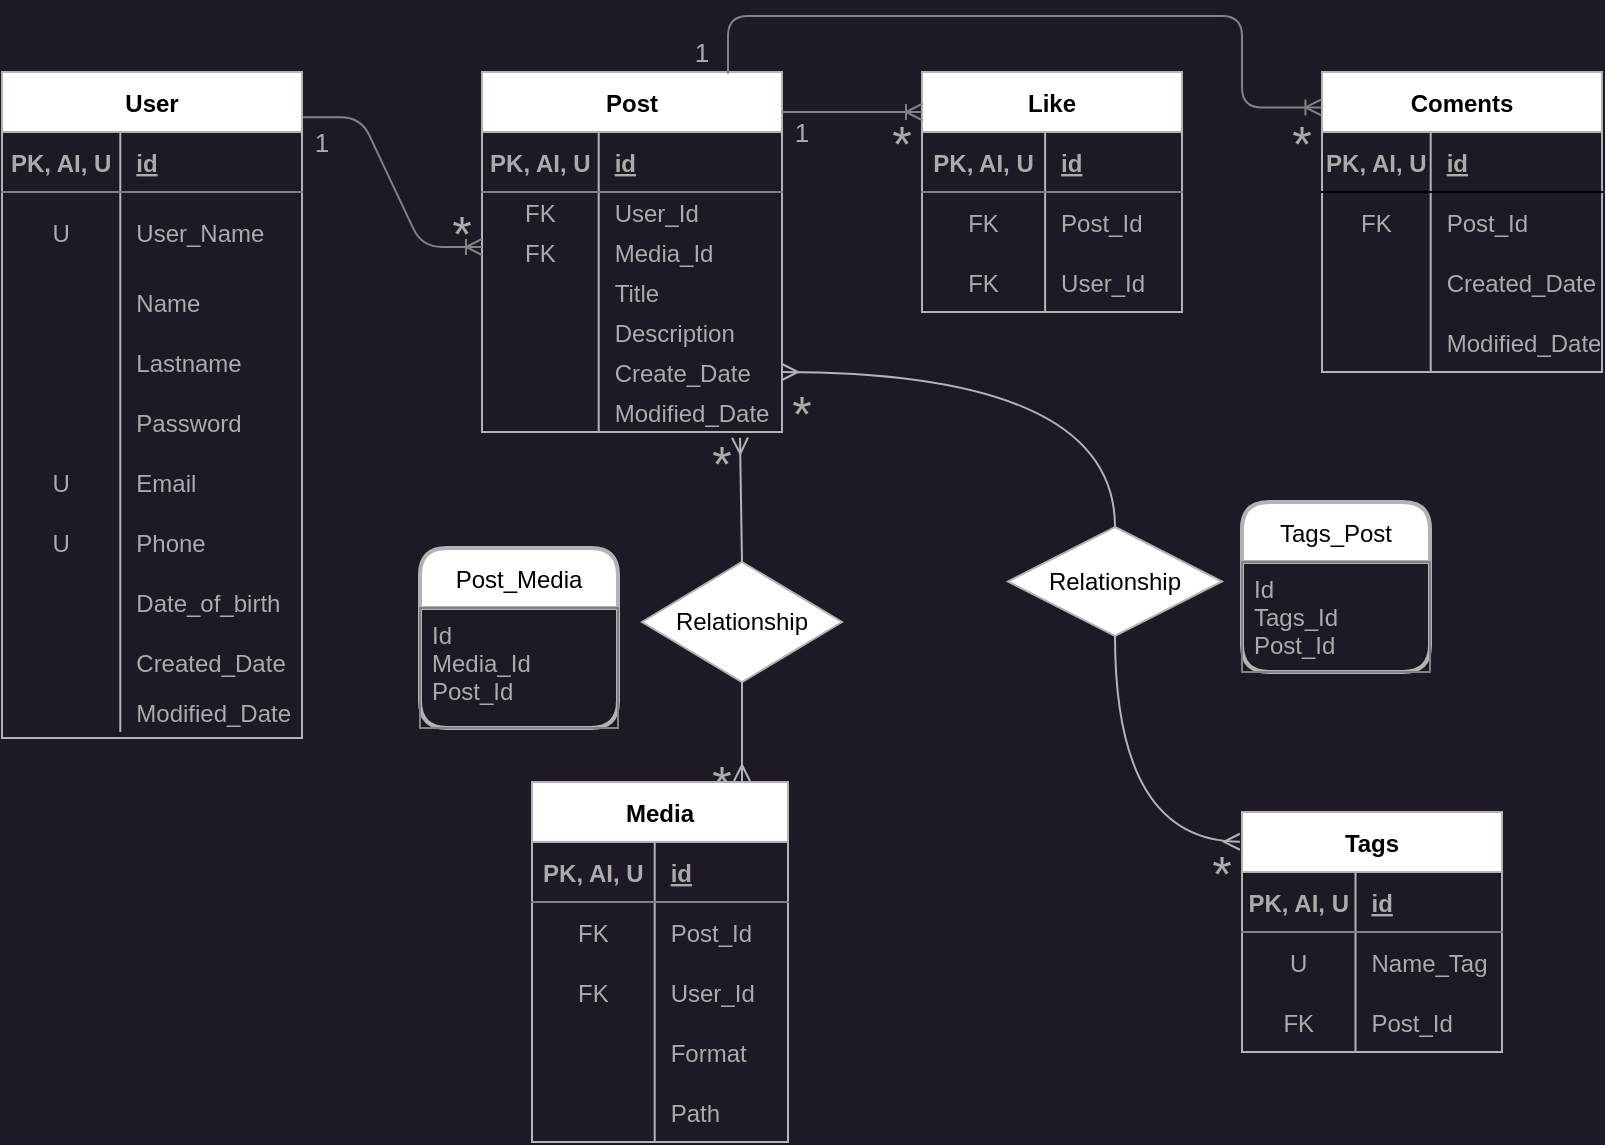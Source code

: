 <mxfile>
    <diagram id="-ANipx4XFc9IfE_KnRMD" name="Page-1">
        <mxGraphModel dx="1208" dy="563" grid="0" gridSize="10" guides="1" tooltips="1" connect="1" arrows="1" fold="1" page="1" pageScale="1" pageWidth="850" pageHeight="1100" background="#1E1924" math="0" shadow="0">
            <root>
                <mxCell id="0"/>
                <mxCell id="1" parent="0"/>
                <mxCell id="149" value="Post" style="shape=table;startSize=30;container=1;collapsible=1;childLayout=tableLayout;fixedRows=1;rowLines=0;fontStyle=1;align=center;resizeLast=1;fontFamily=Helvetica;labelBackgroundColor=default;strokeColor=#B3B3B3;" parent="1" vertex="1">
                    <mxGeometry x="280" y="100" width="150" height="180" as="geometry"/>
                </mxCell>
                <mxCell id="150" value="" style="shape=tableRow;horizontal=0;startSize=0;swimlaneHead=0;swimlaneBody=0;fillColor=none;collapsible=0;dropTarget=0;points=[[0,0.5],[1,0.5]];portConstraint=eastwest;top=0;left=0;right=0;bottom=1;strokeColor=#828282;fontFamily=Helvetica;fontColor=#ABABAB;" parent="149" vertex="1">
                    <mxGeometry y="30" width="150" height="30" as="geometry"/>
                </mxCell>
                <mxCell id="151" value="PK, AI, U" style="shape=partialRectangle;connectable=0;fillColor=none;top=0;left=0;bottom=0;right=0;fontStyle=1;overflow=hidden;strokeColor=#828282;fontFamily=Helvetica;fontColor=#ABABAB;" parent="150" vertex="1">
                    <mxGeometry width="58.35" height="30" as="geometry">
                        <mxRectangle width="58.35" height="30" as="alternateBounds"/>
                    </mxGeometry>
                </mxCell>
                <mxCell id="152" value="id" style="shape=partialRectangle;connectable=0;fillColor=none;top=0;left=0;bottom=0;right=0;align=left;spacingLeft=6;fontStyle=5;overflow=hidden;strokeColor=#828282;fontFamily=Helvetica;fontColor=#ABABAB;" parent="150" vertex="1">
                    <mxGeometry x="58.35" width="91.65" height="30" as="geometry">
                        <mxRectangle width="91.65" height="30" as="alternateBounds"/>
                    </mxGeometry>
                </mxCell>
                <mxCell id="313" value="" style="shape=tableRow;horizontal=0;startSize=0;swimlaneHead=0;swimlaneBody=0;fillColor=none;collapsible=0;dropTarget=0;points=[[0,0.5],[1,0.5]];portConstraint=eastwest;top=0;left=0;right=0;bottom=0;strokeColor=#828282;fontFamily=Helvetica;fontColor=#ABABAB;" parent="149" vertex="1">
                    <mxGeometry y="60" width="150" height="20" as="geometry"/>
                </mxCell>
                <mxCell id="314" value="FK" style="shape=partialRectangle;connectable=0;fillColor=none;top=0;left=0;bottom=0;right=0;editable=1;overflow=hidden;strokeColor=#828282;fontFamily=Helvetica;fontColor=#ABABAB;" parent="313" vertex="1">
                    <mxGeometry width="58.35" height="20" as="geometry">
                        <mxRectangle width="58.35" height="20" as="alternateBounds"/>
                    </mxGeometry>
                </mxCell>
                <mxCell id="315" value="User_Id" style="shape=partialRectangle;connectable=0;fillColor=none;top=0;left=0;bottom=0;right=0;align=left;spacingLeft=6;overflow=hidden;strokeColor=#828282;fontFamily=Helvetica;fontColor=#ABABAB;" parent="313" vertex="1">
                    <mxGeometry x="58.35" width="91.65" height="20" as="geometry">
                        <mxRectangle width="91.65" height="20" as="alternateBounds"/>
                    </mxGeometry>
                </mxCell>
                <mxCell id="385" value="" style="shape=tableRow;horizontal=0;startSize=0;swimlaneHead=0;swimlaneBody=0;fillColor=none;collapsible=0;dropTarget=0;points=[[0,0.5],[1,0.5]];portConstraint=eastwest;top=0;left=0;right=0;bottom=0;strokeColor=#828282;fontFamily=Helvetica;fontColor=#ABABAB;" parent="149" vertex="1">
                    <mxGeometry y="80" width="150" height="20" as="geometry"/>
                </mxCell>
                <mxCell id="386" value="FK" style="shape=partialRectangle;connectable=0;fillColor=none;top=0;left=0;bottom=0;right=0;editable=1;overflow=hidden;strokeColor=#828282;fontFamily=Helvetica;fontColor=#ABABAB;" parent="385" vertex="1">
                    <mxGeometry width="58.35" height="20" as="geometry">
                        <mxRectangle width="58.35" height="20" as="alternateBounds"/>
                    </mxGeometry>
                </mxCell>
                <mxCell id="387" value="Media_Id" style="shape=partialRectangle;connectable=0;fillColor=none;top=0;left=0;bottom=0;right=0;align=left;spacingLeft=6;overflow=hidden;strokeColor=#828282;fontFamily=Helvetica;fontColor=#ABABAB;" parent="385" vertex="1">
                    <mxGeometry x="58.35" width="91.65" height="20" as="geometry">
                        <mxRectangle width="91.65" height="20" as="alternateBounds"/>
                    </mxGeometry>
                </mxCell>
                <mxCell id="316" value="" style="shape=tableRow;horizontal=0;startSize=0;swimlaneHead=0;swimlaneBody=0;fillColor=none;collapsible=0;dropTarget=0;points=[[0,0.5],[1,0.5]];portConstraint=eastwest;top=0;left=0;right=0;bottom=0;strokeColor=#828282;fontFamily=Helvetica;fontColor=#ABABAB;" parent="149" vertex="1">
                    <mxGeometry y="100" width="150" height="20" as="geometry"/>
                </mxCell>
                <mxCell id="317" value="" style="shape=partialRectangle;connectable=0;fillColor=none;top=0;left=0;bottom=0;right=0;editable=1;overflow=hidden;strokeColor=#828282;fontFamily=Helvetica;fontColor=#ABABAB;" parent="316" vertex="1">
                    <mxGeometry width="58.35" height="20" as="geometry">
                        <mxRectangle width="58.35" height="20" as="alternateBounds"/>
                    </mxGeometry>
                </mxCell>
                <mxCell id="318" value="Title" style="shape=partialRectangle;connectable=0;fillColor=none;top=0;left=0;bottom=0;right=0;align=left;spacingLeft=6;overflow=hidden;strokeColor=#828282;fontFamily=Helvetica;fontColor=#ABABAB;" parent="316" vertex="1">
                    <mxGeometry x="58.35" width="91.65" height="20" as="geometry">
                        <mxRectangle width="91.65" height="20" as="alternateBounds"/>
                    </mxGeometry>
                </mxCell>
                <mxCell id="319" value="" style="shape=tableRow;horizontal=0;startSize=0;swimlaneHead=0;swimlaneBody=0;fillColor=none;collapsible=0;dropTarget=0;points=[[0,0.5],[1,0.5]];portConstraint=eastwest;top=0;left=0;right=0;bottom=0;strokeColor=#828282;fontFamily=Helvetica;fontColor=#ABABAB;" parent="149" vertex="1">
                    <mxGeometry y="120" width="150" height="20" as="geometry"/>
                </mxCell>
                <mxCell id="320" value="" style="shape=partialRectangle;connectable=0;fillColor=none;top=0;left=0;bottom=0;right=0;editable=1;overflow=hidden;strokeColor=#828282;fontFamily=Helvetica;fontColor=#ABABAB;" parent="319" vertex="1">
                    <mxGeometry width="58.35" height="20" as="geometry">
                        <mxRectangle width="58.35" height="20" as="alternateBounds"/>
                    </mxGeometry>
                </mxCell>
                <mxCell id="321" value="Description" style="shape=partialRectangle;connectable=0;fillColor=none;top=0;left=0;bottom=0;right=0;align=left;spacingLeft=6;overflow=hidden;strokeColor=#828282;fontFamily=Helvetica;fontColor=#ABABAB;" parent="319" vertex="1">
                    <mxGeometry x="58.35" width="91.65" height="20" as="geometry">
                        <mxRectangle width="91.65" height="20" as="alternateBounds"/>
                    </mxGeometry>
                </mxCell>
                <mxCell id="322" value="" style="shape=tableRow;horizontal=0;startSize=0;swimlaneHead=0;swimlaneBody=0;fillColor=none;collapsible=0;dropTarget=0;points=[[0,0.5],[1,0.5]];portConstraint=eastwest;top=0;left=0;right=0;bottom=0;strokeColor=#828282;fontFamily=Helvetica;fontColor=#ABABAB;" parent="149" vertex="1">
                    <mxGeometry y="140" width="150" height="20" as="geometry"/>
                </mxCell>
                <mxCell id="323" value="" style="shape=partialRectangle;connectable=0;fillColor=none;top=0;left=0;bottom=0;right=0;editable=1;overflow=hidden;strokeColor=#828282;fontFamily=Helvetica;fontColor=#ABABAB;" parent="322" vertex="1">
                    <mxGeometry width="58.35" height="20" as="geometry">
                        <mxRectangle width="58.35" height="20" as="alternateBounds"/>
                    </mxGeometry>
                </mxCell>
                <mxCell id="324" value="Create_Date" style="shape=partialRectangle;connectable=0;fillColor=none;top=0;left=0;bottom=0;right=0;align=left;spacingLeft=6;overflow=hidden;strokeColor=#828282;fontFamily=Helvetica;fontColor=#ABABAB;" parent="322" vertex="1">
                    <mxGeometry x="58.35" width="91.65" height="20" as="geometry">
                        <mxRectangle width="91.65" height="20" as="alternateBounds"/>
                    </mxGeometry>
                </mxCell>
                <mxCell id="153" value="" style="shape=tableRow;horizontal=0;startSize=0;swimlaneHead=0;swimlaneBody=0;fillColor=none;collapsible=0;dropTarget=0;points=[[0,0.5],[1,0.5]];portConstraint=eastwest;top=0;left=0;right=0;bottom=0;strokeColor=#828282;fontFamily=Helvetica;fontColor=#ABABAB;" parent="149" vertex="1">
                    <mxGeometry y="160" width="150" height="20" as="geometry"/>
                </mxCell>
                <mxCell id="154" value="" style="shape=partialRectangle;connectable=0;fillColor=none;top=0;left=0;bottom=0;right=0;editable=1;overflow=hidden;strokeColor=#828282;fontFamily=Helvetica;fontColor=#ABABAB;" parent="153" vertex="1">
                    <mxGeometry width="58.35" height="20" as="geometry">
                        <mxRectangle width="58.35" height="20" as="alternateBounds"/>
                    </mxGeometry>
                </mxCell>
                <mxCell id="155" value="Modified_Date" style="shape=partialRectangle;connectable=0;fillColor=none;top=0;left=0;bottom=0;right=0;align=left;spacingLeft=6;overflow=hidden;strokeColor=#828282;fontFamily=Helvetica;fontColor=#ABABAB;" parent="153" vertex="1">
                    <mxGeometry x="58.35" width="91.65" height="20" as="geometry">
                        <mxRectangle width="91.65" height="20" as="alternateBounds"/>
                    </mxGeometry>
                </mxCell>
                <mxCell id="156" value="" style="edgeStyle=entityRelationEdgeStyle;fontSize=12;html=1;endArrow=ERoneToMany;entryX=1;entryY=0.75;entryDx=0;entryDy=0;startArrow=none;exitX=0.996;exitY=0.068;exitDx=0;exitDy=0;exitPerimeter=0;strokeColor=#828282;fontFamily=Helvetica;fontColor=#ABABAB;" parent="1" source="259" target="258" edge="1">
                    <mxGeometry width="100" height="100" relative="1" as="geometry">
                        <mxPoint x="240" y="70" as="sourcePoint"/>
                        <mxPoint x="277.15" y="142.41" as="targetPoint"/>
                    </mxGeometry>
                </mxCell>
                <mxCell id="196" value="&lt;font style=&quot;font-size: 25px;&quot;&gt;*&lt;/font&gt;" style="text;strokeColor=none;align=center;fillColor=none;html=1;verticalAlign=middle;whiteSpace=wrap;rounded=0;fontFamily=Helvetica;fontColor=#ABABAB;" parent="1" vertex="1">
                    <mxGeometry x="390" y="437" width="20" height="35" as="geometry"/>
                </mxCell>
                <mxCell id="197" value="&lt;font style=&quot;font-size: 25px;&quot;&gt;*&lt;/font&gt;" style="text;strokeColor=none;align=center;fillColor=none;html=1;verticalAlign=middle;whiteSpace=wrap;rounded=0;fontFamily=Helvetica;fontColor=#ABABAB;" parent="1" vertex="1">
                    <mxGeometry x="480" y="125" width="20" height="20" as="geometry"/>
                </mxCell>
                <mxCell id="198" value="&lt;font style=&quot;font-size: 13px;&quot;&gt;1&lt;/font&gt;" style="text;strokeColor=none;align=center;fillColor=none;html=1;verticalAlign=middle;whiteSpace=wrap;rounded=0;fontFamily=Helvetica;fontColor=#ABABAB;" parent="1" vertex="1">
                    <mxGeometry x="190" y="120" width="20" height="30" as="geometry"/>
                </mxCell>
                <mxCell id="206" value="Media" style="shape=table;startSize=30;container=1;collapsible=1;childLayout=tableLayout;fixedRows=1;rowLines=0;fontStyle=1;align=center;resizeLast=1;fontFamily=Helvetica;labelBackgroundColor=default;strokeColor=#B3B3B3;" parent="1" vertex="1">
                    <mxGeometry x="305" y="455" width="128" height="180" as="geometry"/>
                </mxCell>
                <mxCell id="207" value="" style="shape=tableRow;horizontal=0;startSize=0;swimlaneHead=0;swimlaneBody=0;fillColor=none;collapsible=0;dropTarget=0;points=[[0,0.5],[1,0.5]];portConstraint=eastwest;top=0;left=0;right=0;bottom=1;strokeColor=#828282;fontFamily=Helvetica;fontColor=#ABABAB;" parent="206" vertex="1">
                    <mxGeometry y="30" width="128" height="30" as="geometry"/>
                </mxCell>
                <mxCell id="208" value="PK, AI, U" style="shape=partialRectangle;connectable=0;fillColor=none;top=0;left=0;bottom=0;right=0;fontStyle=1;overflow=hidden;strokeColor=#828282;fontFamily=Helvetica;fontColor=#ABABAB;" parent="207" vertex="1">
                    <mxGeometry width="61.35" height="30" as="geometry">
                        <mxRectangle width="61.35" height="30" as="alternateBounds"/>
                    </mxGeometry>
                </mxCell>
                <mxCell id="209" value="id" style="shape=partialRectangle;connectable=0;fillColor=none;top=0;left=0;bottom=0;right=0;align=left;spacingLeft=6;fontStyle=5;overflow=hidden;strokeColor=#828282;fontFamily=Helvetica;fontColor=#ABABAB;" parent="207" vertex="1">
                    <mxGeometry x="61.35" width="66.65" height="30" as="geometry">
                        <mxRectangle width="66.65" height="30" as="alternateBounds"/>
                    </mxGeometry>
                </mxCell>
                <mxCell id="210" value="" style="shape=tableRow;horizontal=0;startSize=0;swimlaneHead=0;swimlaneBody=0;fillColor=none;collapsible=0;dropTarget=0;points=[[0,0.5],[1,0.5]];portConstraint=eastwest;top=0;left=0;right=0;bottom=0;strokeColor=#828282;fontFamily=Helvetica;fontColor=#ABABAB;" parent="206" vertex="1">
                    <mxGeometry y="60" width="128" height="30" as="geometry"/>
                </mxCell>
                <mxCell id="211" value="FK" style="shape=partialRectangle;connectable=0;fillColor=none;top=0;left=0;bottom=0;right=0;editable=1;overflow=hidden;strokeColor=#828282;fontFamily=Helvetica;fontColor=#ABABAB;" parent="210" vertex="1">
                    <mxGeometry width="61.35" height="30" as="geometry">
                        <mxRectangle width="61.35" height="30" as="alternateBounds"/>
                    </mxGeometry>
                </mxCell>
                <mxCell id="212" value="Post_Id" style="shape=partialRectangle;connectable=0;fillColor=none;top=0;left=0;bottom=0;right=0;align=left;spacingLeft=6;overflow=hidden;strokeColor=#828282;fontFamily=Helvetica;fontColor=#ABABAB;" parent="210" vertex="1">
                    <mxGeometry x="61.35" width="66.65" height="30" as="geometry">
                        <mxRectangle width="66.65" height="30" as="alternateBounds"/>
                    </mxGeometry>
                </mxCell>
                <mxCell id="213" value="" style="shape=tableRow;horizontal=0;startSize=0;swimlaneHead=0;swimlaneBody=0;fillColor=none;collapsible=0;dropTarget=0;points=[[0,0.5],[1,0.5]];portConstraint=eastwest;top=0;left=0;right=0;bottom=0;strokeColor=#828282;fontFamily=Helvetica;fontColor=#ABABAB;" parent="206" vertex="1">
                    <mxGeometry y="90" width="128" height="30" as="geometry"/>
                </mxCell>
                <mxCell id="214" value="FK" style="shape=partialRectangle;connectable=0;fillColor=none;top=0;left=0;bottom=0;right=0;editable=1;overflow=hidden;strokeColor=#828282;fontFamily=Helvetica;fontColor=#ABABAB;" parent="213" vertex="1">
                    <mxGeometry width="61.35" height="30" as="geometry">
                        <mxRectangle width="61.35" height="30" as="alternateBounds"/>
                    </mxGeometry>
                </mxCell>
                <mxCell id="215" value="User_Id" style="shape=partialRectangle;connectable=0;fillColor=none;top=0;left=0;bottom=0;right=0;align=left;spacingLeft=6;overflow=hidden;strokeColor=#828282;fontFamily=Helvetica;fontColor=#ABABAB;" parent="213" vertex="1">
                    <mxGeometry x="61.35" width="66.65" height="30" as="geometry">
                        <mxRectangle width="66.65" height="30" as="alternateBounds"/>
                    </mxGeometry>
                </mxCell>
                <mxCell id="216" value="" style="shape=tableRow;horizontal=0;startSize=0;swimlaneHead=0;swimlaneBody=0;fillColor=none;collapsible=0;dropTarget=0;points=[[0,0.5],[1,0.5]];portConstraint=eastwest;top=0;left=0;right=0;bottom=0;strokeColor=#828282;fontFamily=Helvetica;fontColor=#ABABAB;" parent="206" vertex="1">
                    <mxGeometry y="120" width="128" height="30" as="geometry"/>
                </mxCell>
                <mxCell id="217" value="" style="shape=partialRectangle;connectable=0;fillColor=none;top=0;left=0;bottom=0;right=0;editable=1;overflow=hidden;strokeColor=#828282;fontFamily=Helvetica;fontColor=#ABABAB;" parent="216" vertex="1">
                    <mxGeometry width="61.35" height="30" as="geometry">
                        <mxRectangle width="61.35" height="30" as="alternateBounds"/>
                    </mxGeometry>
                </mxCell>
                <mxCell id="218" value="Format" style="shape=partialRectangle;connectable=0;fillColor=none;top=0;left=0;bottom=0;right=0;align=left;spacingLeft=6;overflow=hidden;strokeColor=#828282;fontFamily=Helvetica;fontColor=#ABABAB;" parent="216" vertex="1">
                    <mxGeometry x="61.35" width="66.65" height="30" as="geometry">
                        <mxRectangle width="66.65" height="30" as="alternateBounds"/>
                    </mxGeometry>
                </mxCell>
                <mxCell id="219" value="" style="shape=tableRow;horizontal=0;startSize=0;swimlaneHead=0;swimlaneBody=0;fillColor=none;collapsible=0;dropTarget=0;points=[[0,0.5],[1,0.5]];portConstraint=eastwest;top=0;left=0;right=0;bottom=0;strokeColor=#828282;fontFamily=Helvetica;fontColor=#ABABAB;" parent="206" vertex="1">
                    <mxGeometry y="150" width="128" height="30" as="geometry"/>
                </mxCell>
                <mxCell id="220" value="" style="shape=partialRectangle;connectable=0;fillColor=none;top=0;left=0;bottom=0;right=0;editable=1;overflow=hidden;strokeColor=#828282;fontFamily=Helvetica;fontColor=#ABABAB;" parent="219" vertex="1">
                    <mxGeometry width="61.35" height="30" as="geometry">
                        <mxRectangle width="61.35" height="30" as="alternateBounds"/>
                    </mxGeometry>
                </mxCell>
                <mxCell id="221" value="Path" style="shape=partialRectangle;connectable=0;fillColor=none;top=0;left=0;bottom=0;right=0;align=left;spacingLeft=6;overflow=hidden;strokeColor=#828282;fontFamily=Helvetica;fontColor=#ABABAB;" parent="219" vertex="1">
                    <mxGeometry x="61.35" width="66.65" height="30" as="geometry">
                        <mxRectangle width="66.65" height="30" as="alternateBounds"/>
                    </mxGeometry>
                </mxCell>
                <mxCell id="232" value="Like" style="shape=table;startSize=30;container=1;collapsible=1;childLayout=tableLayout;fixedRows=1;rowLines=0;fontStyle=1;align=center;resizeLast=1;fontFamily=Helvetica;labelBackgroundColor=default;strokeColor=#B3B3B3;" parent="1" vertex="1">
                    <mxGeometry x="500" y="100" width="130" height="120" as="geometry"/>
                </mxCell>
                <mxCell id="233" value="" style="shape=tableRow;horizontal=0;startSize=0;swimlaneHead=0;swimlaneBody=0;fillColor=none;collapsible=0;dropTarget=0;points=[[0,0.5],[1,0.5]];portConstraint=eastwest;top=0;left=0;right=0;bottom=1;strokeColor=#828282;fontFamily=Helvetica;fontColor=#ABABAB;" parent="232" vertex="1">
                    <mxGeometry y="30" width="130" height="30" as="geometry"/>
                </mxCell>
                <mxCell id="234" value="PK, AI, U" style="shape=partialRectangle;connectable=0;fillColor=none;top=0;left=0;bottom=0;right=0;fontStyle=1;overflow=hidden;strokeColor=#828282;fontFamily=Helvetica;fontColor=#ABABAB;" parent="233" vertex="1">
                    <mxGeometry width="61.55" height="30" as="geometry">
                        <mxRectangle width="61.55" height="30" as="alternateBounds"/>
                    </mxGeometry>
                </mxCell>
                <mxCell id="235" value="id" style="shape=partialRectangle;connectable=0;fillColor=none;top=0;left=0;bottom=0;right=0;align=left;spacingLeft=6;fontStyle=5;overflow=hidden;strokeColor=#828282;fontFamily=Helvetica;fontColor=#ABABAB;" parent="233" vertex="1">
                    <mxGeometry x="61.55" width="68.45" height="30" as="geometry">
                        <mxRectangle width="68.45" height="30" as="alternateBounds"/>
                    </mxGeometry>
                </mxCell>
                <mxCell id="236" value="" style="shape=tableRow;horizontal=0;startSize=0;swimlaneHead=0;swimlaneBody=0;fillColor=none;collapsible=0;dropTarget=0;points=[[0,0.5],[1,0.5]];portConstraint=eastwest;top=0;left=0;right=0;bottom=0;strokeColor=#828282;fontFamily=Helvetica;fontColor=#ABABAB;" parent="232" vertex="1">
                    <mxGeometry y="60" width="130" height="30" as="geometry"/>
                </mxCell>
                <mxCell id="237" value="FK" style="shape=partialRectangle;connectable=0;fillColor=none;top=0;left=0;bottom=0;right=0;editable=1;overflow=hidden;strokeColor=#828282;fontFamily=Helvetica;fontColor=#ABABAB;" parent="236" vertex="1">
                    <mxGeometry width="61.55" height="30" as="geometry">
                        <mxRectangle width="61.55" height="30" as="alternateBounds"/>
                    </mxGeometry>
                </mxCell>
                <mxCell id="238" value="Post_Id" style="shape=partialRectangle;connectable=0;fillColor=none;top=0;left=0;bottom=0;right=0;align=left;spacingLeft=6;overflow=hidden;strokeColor=#828282;fontFamily=Helvetica;fontColor=#ABABAB;" parent="236" vertex="1">
                    <mxGeometry x="61.55" width="68.45" height="30" as="geometry">
                        <mxRectangle width="68.45" height="30" as="alternateBounds"/>
                    </mxGeometry>
                </mxCell>
                <mxCell id="343" value="" style="shape=tableRow;horizontal=0;startSize=0;swimlaneHead=0;swimlaneBody=0;fillColor=none;collapsible=0;dropTarget=0;points=[[0,0.5],[1,0.5]];portConstraint=eastwest;top=0;left=0;right=0;bottom=0;strokeColor=#828282;fontFamily=Helvetica;fontColor=#ABABAB;" parent="232" vertex="1">
                    <mxGeometry y="90" width="130" height="30" as="geometry"/>
                </mxCell>
                <mxCell id="344" value="FK" style="shape=partialRectangle;connectable=0;fillColor=none;top=0;left=0;bottom=0;right=0;editable=1;overflow=hidden;strokeColor=#828282;fontFamily=Helvetica;fontColor=#ABABAB;" parent="343" vertex="1">
                    <mxGeometry width="61.55" height="30" as="geometry">
                        <mxRectangle width="61.55" height="30" as="alternateBounds"/>
                    </mxGeometry>
                </mxCell>
                <mxCell id="345" value="User_Id" style="shape=partialRectangle;connectable=0;fillColor=none;top=0;left=0;bottom=0;right=0;align=left;spacingLeft=6;overflow=hidden;strokeColor=#828282;fontFamily=Helvetica;fontColor=#ABABAB;" parent="343" vertex="1">
                    <mxGeometry x="61.55" width="68.45" height="30" as="geometry">
                        <mxRectangle width="68.45" height="30" as="alternateBounds"/>
                    </mxGeometry>
                </mxCell>
                <mxCell id="257" value="&lt;font style=&quot;font-size: 13px;&quot;&gt;1&lt;/font&gt;" style="text;strokeColor=none;align=center;fillColor=none;html=1;verticalAlign=middle;whiteSpace=wrap;rounded=0;fontFamily=Helvetica;fontColor=#ABABAB;" parent="1" vertex="1">
                    <mxGeometry x="430" y="120" width="20" height="20" as="geometry"/>
                </mxCell>
                <mxCell id="258" value="&lt;font style=&quot;font-size: 25px;&quot;&gt;*&lt;/font&gt;" style="text;strokeColor=none;align=center;fillColor=none;html=1;verticalAlign=middle;whiteSpace=wrap;rounded=0;fontFamily=Helvetica;fontColor=#ABABAB;" parent="1" vertex="1">
                    <mxGeometry x="260" y="165" width="20" height="30" as="geometry"/>
                </mxCell>
                <mxCell id="259" value="User" style="shape=table;startSize=30;container=1;collapsible=1;childLayout=tableLayout;fixedRows=1;rowLines=0;fontStyle=1;align=center;resizeLast=1;fontFamily=Helvetica;strokeColor=#B3B3B3;" parent="1" vertex="1">
                    <mxGeometry x="40" y="100" width="150" height="333" as="geometry"/>
                </mxCell>
                <mxCell id="260" value="" style="shape=tableRow;horizontal=0;startSize=0;swimlaneHead=0;swimlaneBody=0;fillColor=none;collapsible=0;dropTarget=0;points=[[0,0.5],[1,0.5]];portConstraint=eastwest;top=0;left=0;right=0;bottom=1;strokeColor=#828282;fontFamily=Helvetica;fontColor=#ABABAB;" parent="259" vertex="1">
                    <mxGeometry y="30" width="150" height="30" as="geometry"/>
                </mxCell>
                <mxCell id="261" value="PK, AI, U" style="shape=partialRectangle;connectable=0;fillColor=none;top=0;left=0;bottom=0;right=0;fontStyle=1;overflow=hidden;strokeColor=#828282;fontFamily=Helvetica;fontColor=#ABABAB;" parent="260" vertex="1">
                    <mxGeometry width="59.15" height="30" as="geometry">
                        <mxRectangle width="59.15" height="30" as="alternateBounds"/>
                    </mxGeometry>
                </mxCell>
                <mxCell id="262" value="id" style="shape=partialRectangle;connectable=0;fillColor=none;top=0;left=0;bottom=0;right=0;align=left;spacingLeft=6;fontStyle=5;overflow=hidden;strokeColor=#828282;fontFamily=Helvetica;fontColor=#ABABAB;" parent="260" vertex="1">
                    <mxGeometry x="59.15" width="90.85" height="30" as="geometry">
                        <mxRectangle width="90.85" height="30" as="alternateBounds"/>
                    </mxGeometry>
                </mxCell>
                <mxCell id="263" value="" style="shape=tableRow;horizontal=0;startSize=0;swimlaneHead=0;swimlaneBody=0;fillColor=none;collapsible=0;dropTarget=0;points=[[0,0.5],[1,0.5]];portConstraint=eastwest;top=0;left=0;right=0;bottom=0;strokeColor=#828282;fontFamily=Helvetica;fontColor=#ABABAB;" parent="259" vertex="1">
                    <mxGeometry y="60" width="150" height="40" as="geometry"/>
                </mxCell>
                <mxCell id="264" value="U" style="shape=partialRectangle;connectable=0;fillColor=none;top=0;left=0;bottom=0;right=0;editable=1;overflow=hidden;strokeColor=#828282;fontFamily=Helvetica;fontColor=#ABABAB;" parent="263" vertex="1">
                    <mxGeometry width="59.15" height="40" as="geometry">
                        <mxRectangle width="59.15" height="40" as="alternateBounds"/>
                    </mxGeometry>
                </mxCell>
                <mxCell id="265" value="User_Name" style="shape=partialRectangle;connectable=0;fillColor=none;top=0;left=0;bottom=0;right=0;align=left;spacingLeft=6;overflow=hidden;strokeColor=#828282;fontFamily=Helvetica;fontColor=#ABABAB;" parent="263" vertex="1">
                    <mxGeometry x="59.15" width="90.85" height="40" as="geometry">
                        <mxRectangle width="90.85" height="40" as="alternateBounds"/>
                    </mxGeometry>
                </mxCell>
                <mxCell id="266" value="" style="shape=tableRow;horizontal=0;startSize=0;swimlaneHead=0;swimlaneBody=0;fillColor=none;collapsible=0;dropTarget=0;points=[[0,0.5],[1,0.5]];portConstraint=eastwest;top=0;left=0;right=0;bottom=0;strokeColor=#828282;fontFamily=Helvetica;fontColor=#ABABAB;" parent="259" vertex="1">
                    <mxGeometry y="100" width="150" height="30" as="geometry"/>
                </mxCell>
                <mxCell id="267" value="" style="shape=partialRectangle;connectable=0;fillColor=none;top=0;left=0;bottom=0;right=0;editable=1;overflow=hidden;strokeColor=#828282;fontFamily=Helvetica;fontColor=#ABABAB;" parent="266" vertex="1">
                    <mxGeometry width="59.15" height="30" as="geometry">
                        <mxRectangle width="59.15" height="30" as="alternateBounds"/>
                    </mxGeometry>
                </mxCell>
                <mxCell id="268" value="Name" style="shape=partialRectangle;connectable=0;fillColor=none;top=0;left=0;bottom=0;right=0;align=left;spacingLeft=6;overflow=hidden;strokeColor=#828282;fontFamily=Helvetica;fontColor=#ABABAB;" parent="266" vertex="1">
                    <mxGeometry x="59.15" width="90.85" height="30" as="geometry">
                        <mxRectangle width="90.85" height="30" as="alternateBounds"/>
                    </mxGeometry>
                </mxCell>
                <mxCell id="269" value="" style="shape=tableRow;horizontal=0;startSize=0;swimlaneHead=0;swimlaneBody=0;fillColor=none;collapsible=0;dropTarget=0;points=[[0,0.5],[1,0.5]];portConstraint=eastwest;top=0;left=0;right=0;bottom=0;strokeColor=#828282;fontFamily=Helvetica;fontColor=#ABABAB;" parent="259" vertex="1">
                    <mxGeometry y="130" width="150" height="30" as="geometry"/>
                </mxCell>
                <mxCell id="270" value="" style="shape=partialRectangle;connectable=0;fillColor=none;top=0;left=0;bottom=0;right=0;editable=1;overflow=hidden;strokeColor=#828282;fontFamily=Helvetica;fontColor=#ABABAB;" parent="269" vertex="1">
                    <mxGeometry width="59.15" height="30" as="geometry">
                        <mxRectangle width="59.15" height="30" as="alternateBounds"/>
                    </mxGeometry>
                </mxCell>
                <mxCell id="271" value="Lastname" style="shape=partialRectangle;connectable=0;fillColor=none;top=0;left=0;bottom=0;right=0;align=left;spacingLeft=6;overflow=hidden;strokeColor=#828282;fontFamily=Helvetica;fontColor=#ABABAB;" parent="269" vertex="1">
                    <mxGeometry x="59.15" width="90.85" height="30" as="geometry">
                        <mxRectangle width="90.85" height="30" as="alternateBounds"/>
                    </mxGeometry>
                </mxCell>
                <mxCell id="272" value="" style="shape=tableRow;horizontal=0;startSize=0;swimlaneHead=0;swimlaneBody=0;fillColor=none;collapsible=0;dropTarget=0;points=[[0,0.5],[1,0.5]];portConstraint=eastwest;top=0;left=0;right=0;bottom=0;strokeColor=#828282;fontFamily=Helvetica;fontColor=#ABABAB;" parent="259" vertex="1">
                    <mxGeometry y="160" width="150" height="30" as="geometry"/>
                </mxCell>
                <mxCell id="273" value="" style="shape=partialRectangle;connectable=0;fillColor=none;top=0;left=0;bottom=0;right=0;editable=1;overflow=hidden;strokeColor=#828282;fontFamily=Helvetica;fontColor=#ABABAB;" parent="272" vertex="1">
                    <mxGeometry width="59.15" height="30" as="geometry">
                        <mxRectangle width="59.15" height="30" as="alternateBounds"/>
                    </mxGeometry>
                </mxCell>
                <mxCell id="274" value="Password" style="shape=partialRectangle;connectable=0;fillColor=none;top=0;left=0;bottom=0;right=0;align=left;spacingLeft=6;overflow=hidden;strokeColor=#828282;fontFamily=Helvetica;fontColor=#ABABAB;" parent="272" vertex="1">
                    <mxGeometry x="59.15" width="90.85" height="30" as="geometry">
                        <mxRectangle width="90.85" height="30" as="alternateBounds"/>
                    </mxGeometry>
                </mxCell>
                <mxCell id="299" value="" style="shape=tableRow;horizontal=0;startSize=0;swimlaneHead=0;swimlaneBody=0;fillColor=none;collapsible=0;dropTarget=0;points=[[0,0.5],[1,0.5]];portConstraint=eastwest;top=0;left=0;right=0;bottom=0;strokeColor=#828282;fontFamily=Helvetica;fontColor=#ABABAB;" parent="259" vertex="1">
                    <mxGeometry y="190" width="150" height="30" as="geometry"/>
                </mxCell>
                <mxCell id="300" value="U" style="shape=partialRectangle;connectable=0;fillColor=none;top=0;left=0;bottom=0;right=0;editable=1;overflow=hidden;strokeColor=#828282;fontFamily=Helvetica;fontColor=#ABABAB;" parent="299" vertex="1">
                    <mxGeometry width="59.15" height="30" as="geometry">
                        <mxRectangle width="59.15" height="30" as="alternateBounds"/>
                    </mxGeometry>
                </mxCell>
                <mxCell id="301" value="Email" style="shape=partialRectangle;connectable=0;fillColor=none;top=0;left=0;bottom=0;right=0;align=left;spacingLeft=6;overflow=hidden;strokeColor=#828282;fontFamily=Helvetica;fontColor=#ABABAB;" parent="299" vertex="1">
                    <mxGeometry x="59.15" width="90.85" height="30" as="geometry">
                        <mxRectangle width="90.85" height="30" as="alternateBounds"/>
                    </mxGeometry>
                </mxCell>
                <mxCell id="310" value="" style="shape=tableRow;horizontal=0;startSize=0;swimlaneHead=0;swimlaneBody=0;fillColor=none;collapsible=0;dropTarget=0;points=[[0,0.5],[1,0.5]];portConstraint=eastwest;top=0;left=0;right=0;bottom=0;strokeColor=#828282;fontFamily=Helvetica;fontColor=#ABABAB;" parent="259" vertex="1">
                    <mxGeometry y="220" width="150" height="30" as="geometry"/>
                </mxCell>
                <mxCell id="311" value="U" style="shape=partialRectangle;connectable=0;fillColor=none;top=0;left=0;bottom=0;right=0;editable=1;overflow=hidden;strokeColor=#828282;fontFamily=Helvetica;fontColor=#ABABAB;" parent="310" vertex="1">
                    <mxGeometry width="59.15" height="30" as="geometry">
                        <mxRectangle width="59.15" height="30" as="alternateBounds"/>
                    </mxGeometry>
                </mxCell>
                <mxCell id="312" value="Phone" style="shape=partialRectangle;connectable=0;fillColor=none;top=0;left=0;bottom=0;right=0;align=left;spacingLeft=6;overflow=hidden;strokeColor=#828282;fontFamily=Helvetica;fontColor=#ABABAB;" parent="310" vertex="1">
                    <mxGeometry x="59.15" width="90.85" height="30" as="geometry">
                        <mxRectangle width="90.85" height="30" as="alternateBounds"/>
                    </mxGeometry>
                </mxCell>
                <mxCell id="302" value="" style="shape=tableRow;horizontal=0;startSize=0;swimlaneHead=0;swimlaneBody=0;fillColor=none;collapsible=0;dropTarget=0;points=[[0,0.5],[1,0.5]];portConstraint=eastwest;top=0;left=0;right=0;bottom=0;strokeColor=#828282;fontFamily=Helvetica;fontColor=#ABABAB;" parent="259" vertex="1">
                    <mxGeometry y="250" width="150" height="30" as="geometry"/>
                </mxCell>
                <mxCell id="303" value="" style="shape=partialRectangle;connectable=0;fillColor=none;top=0;left=0;bottom=0;right=0;editable=1;overflow=hidden;strokeColor=#828282;fontFamily=Helvetica;fontColor=#ABABAB;" parent="302" vertex="1">
                    <mxGeometry width="59.15" height="30" as="geometry">
                        <mxRectangle width="59.15" height="30" as="alternateBounds"/>
                    </mxGeometry>
                </mxCell>
                <mxCell id="304" value="Date_of_birth" style="shape=partialRectangle;connectable=0;fillColor=none;top=0;left=0;bottom=0;right=0;align=left;spacingLeft=6;overflow=hidden;strokeColor=#828282;fontFamily=Helvetica;fontColor=#ABABAB;" parent="302" vertex="1">
                    <mxGeometry x="59.15" width="90.85" height="30" as="geometry">
                        <mxRectangle width="90.85" height="30" as="alternateBounds"/>
                    </mxGeometry>
                </mxCell>
                <mxCell id="347" value="" style="shape=tableRow;horizontal=0;startSize=0;swimlaneHead=0;swimlaneBody=0;fillColor=none;collapsible=0;dropTarget=0;points=[[0,0.5],[1,0.5]];portConstraint=eastwest;top=0;left=0;right=0;bottom=0;strokeColor=#828282;fontFamily=Helvetica;fontColor=#ABABAB;" parent="259" vertex="1">
                    <mxGeometry y="280" width="150" height="30" as="geometry"/>
                </mxCell>
                <mxCell id="348" value="" style="shape=partialRectangle;connectable=0;fillColor=none;top=0;left=0;bottom=0;right=0;editable=1;overflow=hidden;strokeColor=#828282;fontFamily=Helvetica;fontColor=#ABABAB;" parent="347" vertex="1">
                    <mxGeometry width="59.15" height="30" as="geometry">
                        <mxRectangle width="59.15" height="30" as="alternateBounds"/>
                    </mxGeometry>
                </mxCell>
                <mxCell id="349" value="Created_Date" style="shape=partialRectangle;connectable=0;fillColor=none;top=0;left=0;bottom=0;right=0;align=left;spacingLeft=6;overflow=hidden;strokeColor=#828282;fontFamily=Helvetica;fontColor=#ABABAB;" parent="347" vertex="1">
                    <mxGeometry x="59.15" width="90.85" height="30" as="geometry">
                        <mxRectangle width="90.85" height="30" as="alternateBounds"/>
                    </mxGeometry>
                </mxCell>
                <mxCell id="275" value="" style="shape=tableRow;horizontal=0;startSize=0;swimlaneHead=0;swimlaneBody=0;fillColor=none;collapsible=0;dropTarget=0;points=[[0,0.5],[1,0.5]];portConstraint=eastwest;top=0;left=0;right=0;bottom=0;strokeColor=#828282;fontFamily=Helvetica;fontColor=#ABABAB;" parent="259" vertex="1">
                    <mxGeometry y="310" width="150" height="20" as="geometry"/>
                </mxCell>
                <mxCell id="276" value="" style="shape=partialRectangle;connectable=0;fillColor=none;top=0;left=0;bottom=0;right=0;editable=1;overflow=hidden;strokeColor=#828282;fontFamily=Helvetica;fontColor=#ABABAB;" parent="275" vertex="1">
                    <mxGeometry width="59.15" height="20" as="geometry">
                        <mxRectangle width="59.15" height="20" as="alternateBounds"/>
                    </mxGeometry>
                </mxCell>
                <mxCell id="277" value="Modified_Date" style="shape=partialRectangle;connectable=0;fillColor=none;top=0;left=0;bottom=0;right=0;align=left;spacingLeft=6;overflow=hidden;strokeColor=#828282;fontFamily=Helvetica;fontColor=#ABABAB;" parent="275" vertex="1">
                    <mxGeometry x="59.15" width="90.85" height="20" as="geometry">
                        <mxRectangle width="90.85" height="20" as="alternateBounds"/>
                    </mxGeometry>
                </mxCell>
                <mxCell id="278" value="Coments" style="shape=table;startSize=30;container=1;collapsible=1;childLayout=tableLayout;fixedRows=1;rowLines=0;fontStyle=1;align=center;resizeLast=1;labelBackgroundColor=none;strokeColor=#B3B3B3;" parent="1" vertex="1">
                    <mxGeometry x="700" y="100" width="140" height="150" as="geometry">
                        <mxRectangle x="700" y="100" width="86" height="30" as="alternateBounds"/>
                    </mxGeometry>
                </mxCell>
                <mxCell id="279" value="" style="shape=tableRow;horizontal=0;startSize=0;swimlaneHead=0;swimlaneBody=0;fillColor=none;collapsible=0;dropTarget=0;points=[[0,0.5],[1,0.5]];portConstraint=eastwest;top=0;left=0;right=0;bottom=1;" parent="278" vertex="1">
                    <mxGeometry y="30" width="140" height="30" as="geometry"/>
                </mxCell>
                <mxCell id="280" value="PK, AI, U" style="shape=partialRectangle;connectable=0;fillColor=none;top=0;left=0;bottom=0;right=0;fontStyle=1;overflow=hidden;strokeColor=#828282;fontFamily=Helvetica;fontColor=#ABABAB;" parent="279" vertex="1">
                    <mxGeometry width="54.35" height="30" as="geometry">
                        <mxRectangle width="54.35" height="30" as="alternateBounds"/>
                    </mxGeometry>
                </mxCell>
                <mxCell id="281" value="id" style="shape=partialRectangle;connectable=0;fillColor=none;top=0;left=0;bottom=0;right=0;align=left;spacingLeft=6;fontStyle=5;overflow=hidden;fontColor=#ABABAB;" parent="279" vertex="1">
                    <mxGeometry x="54.35" width="85.65" height="30" as="geometry">
                        <mxRectangle width="85.65" height="30" as="alternateBounds"/>
                    </mxGeometry>
                </mxCell>
                <mxCell id="282" value="" style="shape=tableRow;horizontal=0;startSize=0;swimlaneHead=0;swimlaneBody=0;fillColor=none;collapsible=0;dropTarget=0;points=[[0,0.5],[1,0.5]];portConstraint=eastwest;top=0;left=0;right=0;bottom=0;" parent="278" vertex="1">
                    <mxGeometry y="60" width="140" height="30" as="geometry"/>
                </mxCell>
                <mxCell id="283" value="FK" style="shape=partialRectangle;connectable=0;fillColor=none;top=0;left=0;bottom=0;right=0;editable=1;overflow=hidden;strokeColor=#828282;fontFamily=Helvetica;fontColor=#ABABAB;" parent="282" vertex="1">
                    <mxGeometry width="54.35" height="30" as="geometry">
                        <mxRectangle width="54.35" height="30" as="alternateBounds"/>
                    </mxGeometry>
                </mxCell>
                <mxCell id="284" value="Post_Id" style="shape=partialRectangle;connectable=0;fillColor=none;top=0;left=0;bottom=0;right=0;align=left;spacingLeft=6;overflow=hidden;fontColor=#ABABAB;" parent="282" vertex="1">
                    <mxGeometry x="54.35" width="85.65" height="30" as="geometry">
                        <mxRectangle width="85.65" height="30" as="alternateBounds"/>
                    </mxGeometry>
                </mxCell>
                <mxCell id="285" value="" style="shape=tableRow;horizontal=0;startSize=0;swimlaneHead=0;swimlaneBody=0;fillColor=none;collapsible=0;dropTarget=0;points=[[0,0.5],[1,0.5]];portConstraint=eastwest;top=0;left=0;right=0;bottom=0;" parent="278" vertex="1">
                    <mxGeometry y="90" width="140" height="30" as="geometry"/>
                </mxCell>
                <mxCell id="286" value="" style="shape=partialRectangle;connectable=0;fillColor=none;top=0;left=0;bottom=0;right=0;editable=1;overflow=hidden;strokeColor=#828282;fontFamily=Helvetica;fontColor=#ABABAB;" parent="285" vertex="1">
                    <mxGeometry width="54.35" height="30" as="geometry">
                        <mxRectangle width="54.35" height="30" as="alternateBounds"/>
                    </mxGeometry>
                </mxCell>
                <mxCell id="287" value="Created_Date" style="shape=partialRectangle;connectable=0;fillColor=none;top=0;left=0;bottom=0;right=0;align=left;spacingLeft=6;overflow=hidden;fontColor=#ABABAB;" parent="285" vertex="1">
                    <mxGeometry x="54.35" width="85.65" height="30" as="geometry">
                        <mxRectangle width="85.65" height="30" as="alternateBounds"/>
                    </mxGeometry>
                </mxCell>
                <mxCell id="360" value="" style="shape=tableRow;horizontal=0;startSize=0;swimlaneHead=0;swimlaneBody=0;fillColor=none;collapsible=0;dropTarget=0;points=[[0,0.5],[1,0.5]];portConstraint=eastwest;top=0;left=0;right=0;bottom=0;" parent="278" vertex="1">
                    <mxGeometry y="120" width="140" height="30" as="geometry"/>
                </mxCell>
                <mxCell id="361" value="" style="shape=partialRectangle;connectable=0;fillColor=none;top=0;left=0;bottom=0;right=0;editable=1;overflow=hidden;strokeColor=#828282;fontFamily=Helvetica;fontColor=#ABABAB;" parent="360" vertex="1">
                    <mxGeometry width="54.35" height="30" as="geometry">
                        <mxRectangle width="54.35" height="30" as="alternateBounds"/>
                    </mxGeometry>
                </mxCell>
                <mxCell id="362" value="Modified_Date" style="shape=partialRectangle;connectable=0;fillColor=none;top=0;left=0;bottom=0;right=0;align=left;spacingLeft=6;overflow=hidden;fontColor=#ABABAB;" parent="360" vertex="1">
                    <mxGeometry x="54.35" width="85.65" height="30" as="geometry">
                        <mxRectangle width="85.65" height="30" as="alternateBounds"/>
                    </mxGeometry>
                </mxCell>
                <mxCell id="325" value="Tags" style="shape=table;startSize=30;container=1;collapsible=1;childLayout=tableLayout;fixedRows=1;rowLines=0;fontStyle=1;align=center;resizeLast=1;fontFamily=Helvetica;labelBackgroundColor=default;strokeColor=#B3B3B3;" parent="1" vertex="1">
                    <mxGeometry x="660" y="470" width="130" height="120" as="geometry"/>
                </mxCell>
                <mxCell id="326" value="" style="shape=tableRow;horizontal=0;startSize=0;swimlaneHead=0;swimlaneBody=0;fillColor=none;collapsible=0;dropTarget=0;points=[[0,0.5],[1,0.5]];portConstraint=eastwest;top=0;left=0;right=0;bottom=1;strokeColor=#828282;fontFamily=Helvetica;fontColor=#ABABAB;" parent="325" vertex="1">
                    <mxGeometry y="30" width="130" height="30" as="geometry"/>
                </mxCell>
                <mxCell id="327" value="PK, AI, U" style="shape=partialRectangle;connectable=0;fillColor=none;top=0;left=0;bottom=0;right=0;fontStyle=1;overflow=hidden;strokeColor=#828282;fontFamily=Helvetica;fontColor=#ABABAB;" parent="326" vertex="1">
                    <mxGeometry width="56.75" height="30" as="geometry">
                        <mxRectangle width="56.75" height="30" as="alternateBounds"/>
                    </mxGeometry>
                </mxCell>
                <mxCell id="328" value="id" style="shape=partialRectangle;connectable=0;fillColor=none;top=0;left=0;bottom=0;right=0;align=left;spacingLeft=6;fontStyle=5;overflow=hidden;strokeColor=#828282;fontFamily=Helvetica;fontColor=#ABABAB;" parent="326" vertex="1">
                    <mxGeometry x="56.75" width="73.25" height="30" as="geometry">
                        <mxRectangle width="73.25" height="30" as="alternateBounds"/>
                    </mxGeometry>
                </mxCell>
                <mxCell id="329" value="" style="shape=tableRow;horizontal=0;startSize=0;swimlaneHead=0;swimlaneBody=0;fillColor=none;collapsible=0;dropTarget=0;points=[[0,0.5],[1,0.5]];portConstraint=eastwest;top=0;left=0;right=0;bottom=0;strokeColor=#828282;fontFamily=Helvetica;fontColor=#ABABAB;" parent="325" vertex="1">
                    <mxGeometry y="60" width="130" height="30" as="geometry"/>
                </mxCell>
                <mxCell id="330" value="U" style="shape=partialRectangle;connectable=0;fillColor=none;top=0;left=0;bottom=0;right=0;editable=1;overflow=hidden;strokeColor=#828282;fontFamily=Helvetica;fontColor=#ABABAB;" parent="329" vertex="1">
                    <mxGeometry width="56.75" height="30" as="geometry">
                        <mxRectangle width="56.75" height="30" as="alternateBounds"/>
                    </mxGeometry>
                </mxCell>
                <mxCell id="331" value="Name_Tag" style="shape=partialRectangle;connectable=0;fillColor=none;top=0;left=0;bottom=0;right=0;align=left;spacingLeft=6;overflow=hidden;strokeColor=#828282;fontFamily=Helvetica;fontColor=#ABABAB;" parent="329" vertex="1">
                    <mxGeometry x="56.75" width="73.25" height="30" as="geometry">
                        <mxRectangle width="73.25" height="30" as="alternateBounds"/>
                    </mxGeometry>
                </mxCell>
                <mxCell id="357" value="" style="shape=tableRow;horizontal=0;startSize=0;swimlaneHead=0;swimlaneBody=0;fillColor=none;collapsible=0;dropTarget=0;points=[[0,0.5],[1,0.5]];portConstraint=eastwest;top=0;left=0;right=0;bottom=0;strokeColor=#828282;fontFamily=Helvetica;fontColor=#ABABAB;" parent="325" vertex="1">
                    <mxGeometry y="90" width="130" height="30" as="geometry"/>
                </mxCell>
                <mxCell id="358" value="FK" style="shape=partialRectangle;connectable=0;fillColor=none;top=0;left=0;bottom=0;right=0;editable=1;overflow=hidden;strokeColor=#828282;fontFamily=Helvetica;fontColor=#ABABAB;" parent="357" vertex="1">
                    <mxGeometry width="56.75" height="30" as="geometry">
                        <mxRectangle width="56.75" height="30" as="alternateBounds"/>
                    </mxGeometry>
                </mxCell>
                <mxCell id="359" value="Post_Id" style="shape=partialRectangle;connectable=0;fillColor=none;top=0;left=0;bottom=0;right=0;align=left;spacingLeft=6;overflow=hidden;strokeColor=#828282;fontFamily=Helvetica;fontColor=#ABABAB;" parent="357" vertex="1">
                    <mxGeometry x="56.75" width="73.25" height="30" as="geometry">
                        <mxRectangle width="73.25" height="30" as="alternateBounds"/>
                    </mxGeometry>
                </mxCell>
                <mxCell id="337" value="&lt;font style=&quot;font-size: 13px;&quot;&gt;1&lt;/font&gt;" style="text;strokeColor=none;align=center;fillColor=none;html=1;verticalAlign=middle;whiteSpace=wrap;rounded=0;fontFamily=Helvetica;fontColor=#ABABAB;" parent="1" vertex="1">
                    <mxGeometry x="380" y="80" width="20" height="20" as="geometry"/>
                </mxCell>
                <mxCell id="352" value="" style="fontSize=12;html=1;endArrow=ERoneToMany;strokeColor=#828282;fontFamily=Helvetica;fontColor=#ABABAB;" parent="1" edge="1">
                    <mxGeometry width="100" height="100" relative="1" as="geometry">
                        <mxPoint x="430" y="120" as="sourcePoint"/>
                        <mxPoint x="500" y="120" as="targetPoint"/>
                    </mxGeometry>
                </mxCell>
                <mxCell id="353" value="" style="edgeStyle=orthogonalEdgeStyle;fontSize=12;html=1;endArrow=ERoneToMany;exitX=0.82;exitY=0.005;exitDx=0;exitDy=0;exitPerimeter=0;entryX=-0.002;entryY=0.118;entryDx=0;entryDy=0;entryPerimeter=0;strokeColor=#828282;fontFamily=Helvetica;fontColor=#ABABAB;" parent="1" source="149" target="278" edge="1">
                    <mxGeometry width="100" height="100" relative="1" as="geometry">
                        <mxPoint x="420" y="70" as="sourcePoint"/>
                        <mxPoint x="790" y="60" as="targetPoint"/>
                        <Array as="points">
                            <mxPoint x="403" y="72"/>
                            <mxPoint x="660" y="72"/>
                            <mxPoint x="660" y="118"/>
                        </Array>
                    </mxGeometry>
                </mxCell>
                <mxCell id="354" value="&lt;font style=&quot;font-size: 25px;&quot;&gt;*&lt;/font&gt;" style="text;strokeColor=none;align=center;fillColor=none;html=1;verticalAlign=middle;whiteSpace=wrap;rounded=0;fontFamily=Helvetica;fontColor=#ABABAB;" parent="1" vertex="1">
                    <mxGeometry x="680" y="125" width="20" height="20" as="geometry"/>
                </mxCell>
                <mxCell id="363" value="" style="fontSize=12;html=1;endArrow=ERmany;startArrow=none;exitX=0.5;exitY=0;exitDx=0;exitDy=0;entryX=0.86;entryY=1.142;entryDx=0;entryDy=0;entryPerimeter=0;strokeColor=#B3B3B3;fontFamily=Helvetica;fontColor=#ABABAB;" parent="1" source="205" target="153" edge="1">
                    <mxGeometry width="100" height="100" relative="1" as="geometry">
                        <mxPoint x="320" y="370" as="sourcePoint"/>
                        <mxPoint x="260" y="270" as="targetPoint"/>
                    </mxGeometry>
                </mxCell>
                <mxCell id="364" value="&lt;font style=&quot;font-size: 25px;&quot;&gt;*&lt;/font&gt;" style="text;strokeColor=none;align=center;fillColor=none;html=1;verticalAlign=middle;whiteSpace=wrap;rounded=0;fontFamily=Helvetica;fontColor=#ABABAB;" parent="1" vertex="1">
                    <mxGeometry x="390" y="280" width="20" height="30" as="geometry"/>
                </mxCell>
                <mxCell id="388" value="" style="fontSize=12;html=1;endArrow=none;startArrow=ERmany;entryX=0.5;entryY=1;entryDx=0;entryDy=0;exitX=1;exitY=0.5;exitDx=0;exitDy=0;strokeColor=#B3B3B3;fontFamily=Helvetica;fontColor=#ABABAB;" parent="1" source="196" target="205" edge="1">
                    <mxGeometry width="100" height="100" relative="1" as="geometry">
                        <mxPoint x="295" y="510" as="sourcePoint"/>
                        <mxPoint x="317.05" y="281.5" as="targetPoint"/>
                    </mxGeometry>
                </mxCell>
                <mxCell id="205" value="Relationship" style="shape=rhombus;perimeter=rhombusPerimeter;whiteSpace=wrap;html=1;align=center;fontFamily=Helvetica;strokeColor=#B3B3B3;" parent="1" vertex="1">
                    <mxGeometry x="360" y="345" width="100" height="60" as="geometry"/>
                </mxCell>
                <mxCell id="389" value="Post_Media" style="swimlane;childLayout=stackLayout;horizontal=1;startSize=30;horizontalStack=0;rounded=1;fontSize=12;fontStyle=0;strokeWidth=2;resizeParent=0;resizeLast=1;shadow=0;dashed=0;align=center;fontFamily=Helvetica;labelBackgroundColor=default;strokeColor=#B3B3B3;" parent="1" vertex="1">
                    <mxGeometry x="249" y="338" width="99" height="90" as="geometry">
                        <mxRectangle x="249" y="338" width="98" height="30" as="alternateBounds"/>
                    </mxGeometry>
                </mxCell>
                <mxCell id="390" value="Id&#10;Media_Id&#10;Post_Id" style="align=left;strokeColor=#828282;fillColor=none;spacingLeft=4;fontSize=12;verticalAlign=top;resizable=0;rotatable=0;part=1;fontFamily=Helvetica;fontColor=#ABABAB;" parent="389" vertex="1">
                    <mxGeometry y="30" width="99" height="60" as="geometry"/>
                </mxCell>
                <mxCell id="393" value="&lt;font style=&quot;font-size: 25px;&quot;&gt;*&lt;/font&gt;" style="text;strokeColor=none;align=center;fillColor=none;html=1;verticalAlign=middle;whiteSpace=wrap;rounded=0;fontFamily=Helvetica;fontColor=#ABABAB;" parent="1" vertex="1">
                    <mxGeometry x="430" y="260" width="20" height="20" as="geometry"/>
                </mxCell>
                <mxCell id="395" value="" style="edgeStyle=orthogonalEdgeStyle;fontSize=12;html=1;endArrow=ERmany;startArrow=none;entryX=-0.008;entryY=0.124;entryDx=0;entryDy=0;entryPerimeter=0;exitX=0.5;exitY=1;exitDx=0;exitDy=0;curved=1;strokeColor=#B3B3B3;fontFamily=Helvetica;fontColor=#ABABAB;" parent="1" source="399" target="325" edge="1">
                    <mxGeometry width="100" height="100" relative="1" as="geometry">
                        <mxPoint x="430" y="265" as="sourcePoint"/>
                        <mxPoint x="530" y="165" as="targetPoint"/>
                    </mxGeometry>
                </mxCell>
                <mxCell id="396" value="&lt;font style=&quot;font-size: 25px;&quot;&gt;*&lt;/font&gt;" style="text;strokeColor=none;align=center;fillColor=none;html=1;verticalAlign=middle;whiteSpace=wrap;rounded=0;fontFamily=Helvetica;fontColor=#ABABAB;" parent="1" vertex="1">
                    <mxGeometry x="640" y="490" width="20" height="20" as="geometry"/>
                </mxCell>
                <mxCell id="397" value="Tags_Post" style="swimlane;childLayout=stackLayout;horizontal=1;startSize=30;horizontalStack=0;rounded=1;fontSize=12;fontStyle=0;strokeWidth=2;resizeParent=0;resizeLast=1;shadow=0;dashed=0;align=center;fontFamily=Helvetica;labelBackgroundColor=default;strokeColor=#B3B3B3;" parent="1" vertex="1">
                    <mxGeometry x="660" y="315" width="94" height="85" as="geometry"/>
                </mxCell>
                <mxCell id="398" value="Id&#10;Tags_Id&#10;Post_Id" style="align=left;strokeColor=#828282;fillColor=none;spacingLeft=4;fontSize=12;verticalAlign=top;resizable=0;rotatable=0;part=1;fontFamily=Helvetica;fontColor=#ABABAB;" parent="397" vertex="1">
                    <mxGeometry y="30" width="94" height="55" as="geometry"/>
                </mxCell>
                <mxCell id="400" value="" style="edgeStyle=orthogonalEdgeStyle;fontSize=12;html=1;endArrow=none;startArrow=ERmany;exitX=1;exitY=0.5;exitDx=0;exitDy=0;curved=1;strokeColor=#B3B3B3;fontFamily=Helvetica;fontColor=#ABABAB;" parent="1" source="322" target="399" edge="1">
                    <mxGeometry width="100" height="100" relative="1" as="geometry">
                        <mxPoint x="430" y="250" as="sourcePoint"/>
                        <mxPoint x="658.96" y="484.88" as="targetPoint"/>
                    </mxGeometry>
                </mxCell>
                <mxCell id="399" value="Relationship" style="shape=rhombus;perimeter=rhombusPerimeter;whiteSpace=wrap;html=1;align=center;fontSize=12;fontFamily=Helvetica;strokeColor=#B3B3B3;" parent="1" vertex="1">
                    <mxGeometry x="543" y="327.5" width="107" height="54.5" as="geometry"/>
                </mxCell>
            </root>
        </mxGraphModel>
    </diagram>
</mxfile>